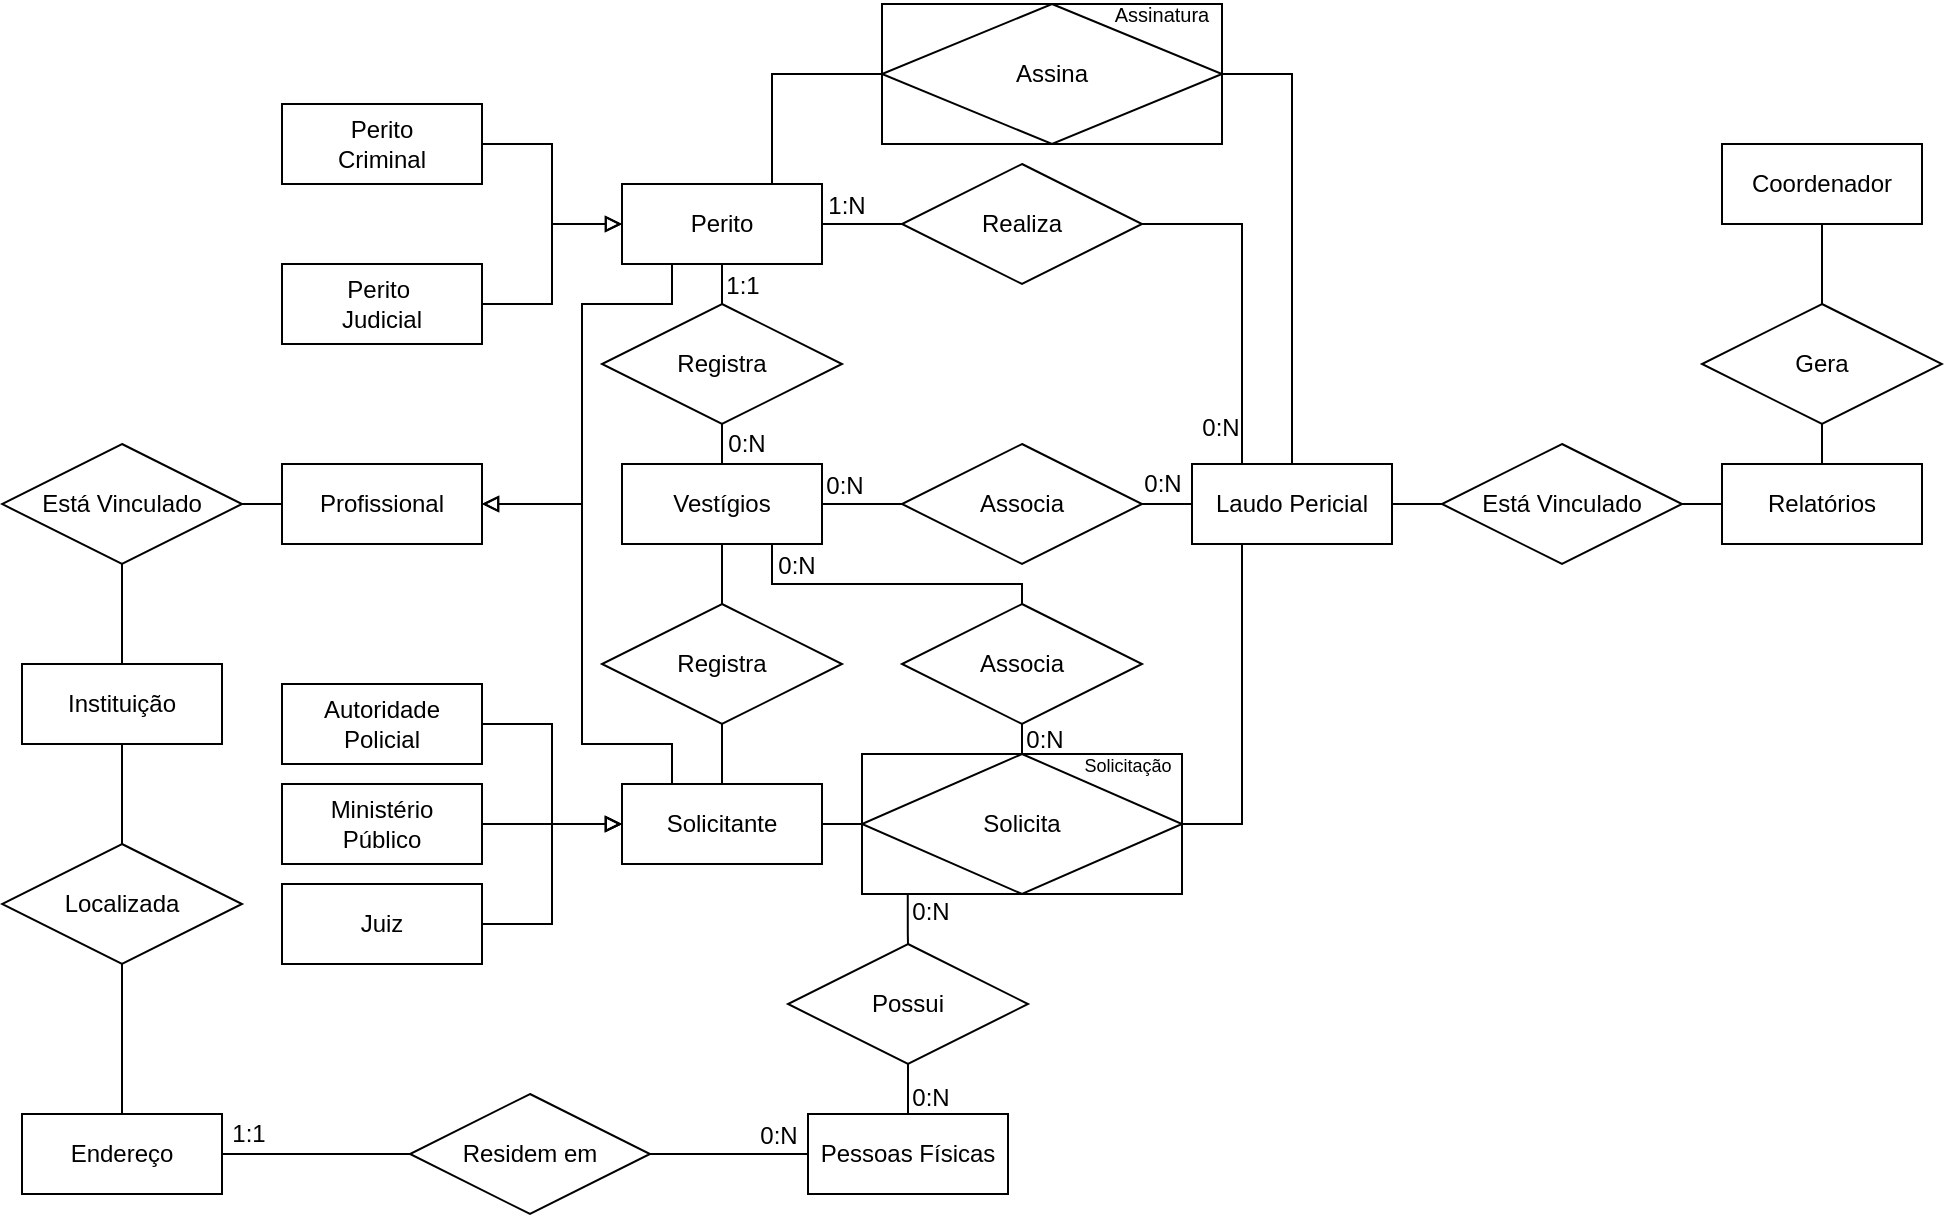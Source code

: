 <mxfile version="22.0.8" type="github">
  <diagram name="Página-1" id="FTqy1bzZJ99u68QTNEba">
    <mxGraphModel dx="2074" dy="746" grid="1" gridSize="10" guides="1" tooltips="1" connect="1" arrows="1" fold="1" page="1" pageScale="1" pageWidth="827" pageHeight="1169" math="0" shadow="0">
      <root>
        <mxCell id="0" />
        <mxCell id="1" parent="0" />
        <mxCell id="niquVvUIk6OzdKDrAiLH-11" value="" style="edgeStyle=orthogonalEdgeStyle;rounded=0;orthogonalLoop=1;jettySize=auto;html=1;endArrow=none;endFill=0;" edge="1" parent="1" source="niquVvUIk6OzdKDrAiLH-2" target="niquVvUIk6OzdKDrAiLH-10">
          <mxGeometry relative="1" as="geometry" />
        </mxCell>
        <mxCell id="niquVvUIk6OzdKDrAiLH-109" value="1:N" style="edgeLabel;html=1;align=center;verticalAlign=middle;resizable=0;points=[];fontSize=12;fontFamily=Helvetica;fontColor=default;" vertex="1" connectable="0" parent="niquVvUIk6OzdKDrAiLH-11">
          <mxGeometry x="-0.782" relative="1" as="geometry">
            <mxPoint x="7" y="-9" as="offset" />
          </mxGeometry>
        </mxCell>
        <mxCell id="niquVvUIk6OzdKDrAiLH-36" style="edgeStyle=orthogonalEdgeStyle;rounded=0;orthogonalLoop=1;jettySize=auto;html=1;exitX=0.5;exitY=1;exitDx=0;exitDy=0;entryX=0.5;entryY=0;entryDx=0;entryDy=0;fontFamily=Helvetica;fontSize=12;fontColor=default;endArrow=none;endFill=0;" edge="1" parent="1" source="niquVvUIk6OzdKDrAiLH-2" target="niquVvUIk6OzdKDrAiLH-25">
          <mxGeometry relative="1" as="geometry" />
        </mxCell>
        <mxCell id="niquVvUIk6OzdKDrAiLH-122" value="1:1" style="edgeLabel;html=1;align=center;verticalAlign=middle;resizable=0;points=[];fontSize=12;fontFamily=Helvetica;fontColor=default;" vertex="1" connectable="0" parent="niquVvUIk6OzdKDrAiLH-36">
          <mxGeometry x="-0.172" relative="1" as="geometry">
            <mxPoint x="10" y="2" as="offset" />
          </mxGeometry>
        </mxCell>
        <mxCell id="niquVvUIk6OzdKDrAiLH-80" style="edgeStyle=orthogonalEdgeStyle;rounded=0;orthogonalLoop=1;jettySize=auto;html=1;exitX=0.25;exitY=1;exitDx=0;exitDy=0;entryX=1;entryY=0.5;entryDx=0;entryDy=0;fontFamily=Helvetica;fontSize=12;fontColor=default;endArrow=block;endFill=0;" edge="1" parent="1" source="niquVvUIk6OzdKDrAiLH-2" target="niquVvUIk6OzdKDrAiLH-79">
          <mxGeometry relative="1" as="geometry">
            <Array as="points">
              <mxPoint x="425" y="180" />
              <mxPoint x="380" y="180" />
              <mxPoint x="380" y="280" />
            </Array>
          </mxGeometry>
        </mxCell>
        <mxCell id="niquVvUIk6OzdKDrAiLH-101" style="edgeStyle=orthogonalEdgeStyle;rounded=0;orthogonalLoop=1;jettySize=auto;html=1;exitX=0.75;exitY=0;exitDx=0;exitDy=0;entryX=0;entryY=0.5;entryDx=0;entryDy=0;fontFamily=Helvetica;fontSize=12;fontColor=default;endArrow=none;endFill=0;" edge="1" parent="1" source="niquVvUIk6OzdKDrAiLH-2" target="niquVvUIk6OzdKDrAiLH-100">
          <mxGeometry relative="1" as="geometry" />
        </mxCell>
        <mxCell id="niquVvUIk6OzdKDrAiLH-2" value="&lt;div&gt;Perito&lt;/div&gt;" style="whiteSpace=wrap;html=1;align=center;" vertex="1" parent="1">
          <mxGeometry x="400" y="120" width="100" height="40" as="geometry" />
        </mxCell>
        <mxCell id="niquVvUIk6OzdKDrAiLH-5" value="" style="edgeStyle=orthogonalEdgeStyle;rounded=0;orthogonalLoop=1;jettySize=auto;html=1;endArrow=block;endFill=0;" edge="1" parent="1" source="niquVvUIk6OzdKDrAiLH-3" target="niquVvUIk6OzdKDrAiLH-2">
          <mxGeometry relative="1" as="geometry" />
        </mxCell>
        <mxCell id="niquVvUIk6OzdKDrAiLH-3" value="Perito&lt;div&gt;Criminal&lt;/div&gt;" style="whiteSpace=wrap;html=1;align=center;" vertex="1" parent="1">
          <mxGeometry x="230" y="80" width="100" height="40" as="geometry" />
        </mxCell>
        <mxCell id="niquVvUIk6OzdKDrAiLH-6" value="" style="edgeStyle=orthogonalEdgeStyle;rounded=0;orthogonalLoop=1;jettySize=auto;html=1;entryX=0;entryY=0.5;entryDx=0;entryDy=0;endArrow=block;endFill=0;" edge="1" parent="1" source="niquVvUIk6OzdKDrAiLH-4" target="niquVvUIk6OzdKDrAiLH-2">
          <mxGeometry relative="1" as="geometry" />
        </mxCell>
        <mxCell id="niquVvUIk6OzdKDrAiLH-4" value="&lt;div&gt;Perito&amp;nbsp;&lt;/div&gt;&lt;div&gt;Judicial&lt;/div&gt;" style="whiteSpace=wrap;html=1;align=center;" vertex="1" parent="1">
          <mxGeometry x="230" y="160" width="100" height="40" as="geometry" />
        </mxCell>
        <mxCell id="niquVvUIk6OzdKDrAiLH-43" style="edgeStyle=orthogonalEdgeStyle;rounded=0;orthogonalLoop=1;jettySize=auto;html=1;exitX=1;exitY=0.5;exitDx=0;exitDy=0;entryX=0;entryY=0.5;entryDx=0;entryDy=0;fontFamily=Helvetica;fontSize=12;fontColor=default;endArrow=none;endFill=0;" edge="1" parent="1" source="niquVvUIk6OzdKDrAiLH-8" target="niquVvUIk6OzdKDrAiLH-39">
          <mxGeometry relative="1" as="geometry" />
        </mxCell>
        <mxCell id="niquVvUIk6OzdKDrAiLH-81" style="edgeStyle=orthogonalEdgeStyle;rounded=0;orthogonalLoop=1;jettySize=auto;html=1;exitX=0.25;exitY=0;exitDx=0;exitDy=0;entryX=1;entryY=0.5;entryDx=0;entryDy=0;fontFamily=Helvetica;fontSize=12;fontColor=default;endArrow=block;endFill=0;" edge="1" parent="1" source="niquVvUIk6OzdKDrAiLH-8" target="niquVvUIk6OzdKDrAiLH-79">
          <mxGeometry relative="1" as="geometry">
            <Array as="points">
              <mxPoint x="425" y="400" />
              <mxPoint x="380" y="400" />
              <mxPoint x="380" y="280" />
            </Array>
          </mxGeometry>
        </mxCell>
        <mxCell id="niquVvUIk6OzdKDrAiLH-8" value="&lt;div&gt;Solicitante&lt;/div&gt;" style="whiteSpace=wrap;html=1;align=center;" vertex="1" parent="1">
          <mxGeometry x="400" y="420" width="100" height="40" as="geometry" />
        </mxCell>
        <mxCell id="niquVvUIk6OzdKDrAiLH-20" value="" style="edgeStyle=orthogonalEdgeStyle;rounded=0;orthogonalLoop=1;jettySize=auto;html=1;endArrow=none;endFill=0;exitX=1;exitY=0.5;exitDx=0;exitDy=0;entryX=0.25;entryY=0;entryDx=0;entryDy=0;" edge="1" parent="1" source="niquVvUIk6OzdKDrAiLH-10" target="niquVvUIk6OzdKDrAiLH-19">
          <mxGeometry relative="1" as="geometry" />
        </mxCell>
        <mxCell id="niquVvUIk6OzdKDrAiLH-108" value="0:N" style="edgeLabel;html=1;align=center;verticalAlign=middle;resizable=0;points=[];fontSize=12;fontFamily=Helvetica;fontColor=default;" vertex="1" connectable="0" parent="niquVvUIk6OzdKDrAiLH-20">
          <mxGeometry x="0.892" y="-1" relative="1" as="geometry">
            <mxPoint x="-10" y="-9" as="offset" />
          </mxGeometry>
        </mxCell>
        <mxCell id="niquVvUIk6OzdKDrAiLH-10" value="Realiza" style="shape=rhombus;perimeter=rhombusPerimeter;whiteSpace=wrap;html=1;align=center;" vertex="1" parent="1">
          <mxGeometry x="540" y="110" width="120" height="60" as="geometry" />
        </mxCell>
        <mxCell id="niquVvUIk6OzdKDrAiLH-18" style="edgeStyle=orthogonalEdgeStyle;rounded=0;orthogonalLoop=1;jettySize=auto;html=1;exitX=1;exitY=0.5;exitDx=0;exitDy=0;entryX=0;entryY=0.5;entryDx=0;entryDy=0;endArrow=block;endFill=0;" edge="1" parent="1" source="niquVvUIk6OzdKDrAiLH-12" target="niquVvUIk6OzdKDrAiLH-8">
          <mxGeometry relative="1" as="geometry" />
        </mxCell>
        <mxCell id="niquVvUIk6OzdKDrAiLH-12" value="Autoridade&lt;br&gt;&lt;div&gt;Policial&lt;/div&gt;" style="whiteSpace=wrap;html=1;align=center;" vertex="1" parent="1">
          <mxGeometry x="230" y="370" width="100" height="40" as="geometry" />
        </mxCell>
        <mxCell id="niquVvUIk6OzdKDrAiLH-17" style="edgeStyle=orthogonalEdgeStyle;rounded=0;orthogonalLoop=1;jettySize=auto;html=1;exitX=1;exitY=0.5;exitDx=0;exitDy=0;endArrow=block;endFill=0;entryX=0;entryY=0.5;entryDx=0;entryDy=0;" edge="1" parent="1" source="niquVvUIk6OzdKDrAiLH-13" target="niquVvUIk6OzdKDrAiLH-8">
          <mxGeometry relative="1" as="geometry">
            <mxPoint x="400" y="440" as="targetPoint" />
          </mxGeometry>
        </mxCell>
        <mxCell id="niquVvUIk6OzdKDrAiLH-13" value="&lt;div&gt;Ministério&lt;/div&gt;&lt;div&gt;Público&lt;br&gt;&lt;/div&gt;" style="whiteSpace=wrap;html=1;align=center;" vertex="1" parent="1">
          <mxGeometry x="230" y="420" width="100" height="40" as="geometry" />
        </mxCell>
        <mxCell id="niquVvUIk6OzdKDrAiLH-16" style="edgeStyle=orthogonalEdgeStyle;rounded=0;orthogonalLoop=1;jettySize=auto;html=1;exitX=1;exitY=0.5;exitDx=0;exitDy=0;entryX=0;entryY=0.5;entryDx=0;entryDy=0;endArrow=block;endFill=0;" edge="1" parent="1" source="niquVvUIk6OzdKDrAiLH-14" target="niquVvUIk6OzdKDrAiLH-8">
          <mxGeometry relative="1" as="geometry" />
        </mxCell>
        <mxCell id="niquVvUIk6OzdKDrAiLH-14" value="Juiz" style="whiteSpace=wrap;html=1;align=center;" vertex="1" parent="1">
          <mxGeometry x="230" y="470" width="100" height="40" as="geometry" />
        </mxCell>
        <mxCell id="niquVvUIk6OzdKDrAiLH-60" value="" style="edgeStyle=orthogonalEdgeStyle;rounded=0;orthogonalLoop=1;jettySize=auto;html=1;fontFamily=Helvetica;fontSize=12;fontColor=default;endArrow=none;endFill=0;" edge="1" parent="1" source="niquVvUIk6OzdKDrAiLH-19" target="niquVvUIk6OzdKDrAiLH-58">
          <mxGeometry relative="1" as="geometry" />
        </mxCell>
        <mxCell id="niquVvUIk6OzdKDrAiLH-115" value="0:N" style="edgeLabel;html=1;align=center;verticalAlign=middle;resizable=0;points=[];fontSize=12;fontFamily=Helvetica;fontColor=default;" vertex="1" connectable="0" parent="niquVvUIk6OzdKDrAiLH-60">
          <mxGeometry x="0.531" y="-1" relative="1" as="geometry">
            <mxPoint x="-3" y="-9" as="offset" />
          </mxGeometry>
        </mxCell>
        <mxCell id="niquVvUIk6OzdKDrAiLH-19" value="Laudo Pericial" style="whiteSpace=wrap;html=1;align=center;glass=0;" vertex="1" parent="1">
          <mxGeometry x="685" y="260" width="100" height="40" as="geometry" />
        </mxCell>
        <mxCell id="niquVvUIk6OzdKDrAiLH-37" style="edgeStyle=orthogonalEdgeStyle;rounded=0;orthogonalLoop=1;jettySize=auto;html=1;exitX=0.5;exitY=1;exitDx=0;exitDy=0;entryX=0.5;entryY=0;entryDx=0;entryDy=0;fontFamily=Helvetica;fontSize=12;fontColor=default;endArrow=none;endFill=0;" edge="1" parent="1" source="niquVvUIk6OzdKDrAiLH-23" target="niquVvUIk6OzdKDrAiLH-8">
          <mxGeometry relative="1" as="geometry" />
        </mxCell>
        <mxCell id="niquVvUIk6OzdKDrAiLH-46" value="" style="edgeStyle=orthogonalEdgeStyle;rounded=0;orthogonalLoop=1;jettySize=auto;html=1;fontFamily=Helvetica;fontSize=12;fontColor=default;endArrow=none;endFill=0;" edge="1" parent="1" source="niquVvUIk6OzdKDrAiLH-23" target="niquVvUIk6OzdKDrAiLH-44">
          <mxGeometry relative="1" as="geometry" />
        </mxCell>
        <mxCell id="niquVvUIk6OzdKDrAiLH-23" value="Registra" style="shape=rhombus;perimeter=rhombusPerimeter;whiteSpace=wrap;html=1;align=center;strokeColor=default;verticalAlign=middle;fontFamily=Helvetica;fontSize=12;fontColor=default;fillColor=default;" vertex="1" parent="1">
          <mxGeometry x="390" y="330" width="120" height="60" as="geometry" />
        </mxCell>
        <mxCell id="niquVvUIk6OzdKDrAiLH-45" value="" style="edgeStyle=orthogonalEdgeStyle;rounded=0;orthogonalLoop=1;jettySize=auto;html=1;fontFamily=Helvetica;fontSize=12;fontColor=default;endArrow=none;endFill=0;" edge="1" parent="1" source="niquVvUIk6OzdKDrAiLH-25" target="niquVvUIk6OzdKDrAiLH-44">
          <mxGeometry relative="1" as="geometry" />
        </mxCell>
        <mxCell id="niquVvUIk6OzdKDrAiLH-121" value="0:N" style="edgeLabel;html=1;align=center;verticalAlign=middle;resizable=0;points=[];fontSize=12;fontFamily=Helvetica;fontColor=default;" vertex="1" connectable="0" parent="niquVvUIk6OzdKDrAiLH-45">
          <mxGeometry x="0.656" y="-2" relative="1" as="geometry">
            <mxPoint x="14" as="offset" />
          </mxGeometry>
        </mxCell>
        <mxCell id="niquVvUIk6OzdKDrAiLH-25" value="Registra" style="shape=rhombus;perimeter=rhombusPerimeter;whiteSpace=wrap;html=1;align=center;strokeColor=default;verticalAlign=middle;fontFamily=Helvetica;fontSize=12;fontColor=default;fillColor=default;" vertex="1" parent="1">
          <mxGeometry x="390" y="180" width="120" height="60" as="geometry" />
        </mxCell>
        <mxCell id="niquVvUIk6OzdKDrAiLH-42" style="edgeStyle=orthogonalEdgeStyle;rounded=0;orthogonalLoop=1;jettySize=auto;html=1;exitX=1;exitY=0.5;exitDx=0;exitDy=0;entryX=0.25;entryY=1;entryDx=0;entryDy=0;fontFamily=Helvetica;fontSize=12;fontColor=default;endArrow=none;endFill=0;" edge="1" parent="1" source="niquVvUIk6OzdKDrAiLH-39" target="niquVvUIk6OzdKDrAiLH-19">
          <mxGeometry relative="1" as="geometry">
            <Array as="points">
              <mxPoint x="710" y="440" />
            </Array>
          </mxGeometry>
        </mxCell>
        <mxCell id="niquVvUIk6OzdKDrAiLH-49" value="" style="edgeStyle=orthogonalEdgeStyle;rounded=0;orthogonalLoop=1;jettySize=auto;html=1;fontFamily=Helvetica;fontSize=12;fontColor=default;endArrow=none;endFill=0;exitX=0.143;exitY=1;exitDx=0;exitDy=0;exitPerimeter=0;" edge="1" parent="1" source="niquVvUIk6OzdKDrAiLH-39" target="niquVvUIk6OzdKDrAiLH-47">
          <mxGeometry relative="1" as="geometry" />
        </mxCell>
        <mxCell id="niquVvUIk6OzdKDrAiLH-114" value="0:N" style="edgeLabel;html=1;align=center;verticalAlign=middle;resizable=0;points=[];fontSize=12;fontFamily=Helvetica;fontColor=default;" vertex="1" connectable="0" parent="niquVvUIk6OzdKDrAiLH-49">
          <mxGeometry x="-0.431" relative="1" as="geometry">
            <mxPoint x="11" y="2" as="offset" />
          </mxGeometry>
        </mxCell>
        <mxCell id="niquVvUIk6OzdKDrAiLH-56" style="edgeStyle=orthogonalEdgeStyle;rounded=0;orthogonalLoop=1;jettySize=auto;html=1;exitX=0.5;exitY=0;exitDx=0;exitDy=0;entryX=0.5;entryY=1;entryDx=0;entryDy=0;fontFamily=Helvetica;fontSize=12;fontColor=default;endArrow=none;endFill=0;" edge="1" parent="1" source="niquVvUIk6OzdKDrAiLH-39" target="niquVvUIk6OzdKDrAiLH-55">
          <mxGeometry relative="1" as="geometry" />
        </mxCell>
        <mxCell id="niquVvUIk6OzdKDrAiLH-119" value="&lt;div&gt;0:N&lt;/div&gt;" style="edgeLabel;html=1;align=center;verticalAlign=middle;resizable=0;points=[];fontSize=12;fontFamily=Helvetica;fontColor=default;" vertex="1" connectable="0" parent="niquVvUIk6OzdKDrAiLH-56">
          <mxGeometry x="-0.244" relative="1" as="geometry">
            <mxPoint x="11" y="-2" as="offset" />
          </mxGeometry>
        </mxCell>
        <mxCell id="niquVvUIk6OzdKDrAiLH-39" value="Solicita" style="shape=associativeEntity;whiteSpace=wrap;html=1;align=center;strokeColor=default;verticalAlign=middle;fontFamily=Helvetica;fontSize=12;fontColor=default;fillColor=default;" vertex="1" parent="1">
          <mxGeometry x="520" y="405" width="160" height="70" as="geometry" />
        </mxCell>
        <mxCell id="niquVvUIk6OzdKDrAiLH-44" value="Vestígios" style="whiteSpace=wrap;html=1;align=center;glass=0;" vertex="1" parent="1">
          <mxGeometry x="400" y="260" width="100" height="40" as="geometry" />
        </mxCell>
        <mxCell id="niquVvUIk6OzdKDrAiLH-47" value="Possui" style="shape=rhombus;perimeter=rhombusPerimeter;whiteSpace=wrap;html=1;align=center;strokeColor=default;verticalAlign=middle;fontFamily=Helvetica;fontSize=12;fontColor=default;fillColor=default;" vertex="1" parent="1">
          <mxGeometry x="483" y="500" width="120" height="60" as="geometry" />
        </mxCell>
        <mxCell id="niquVvUIk6OzdKDrAiLH-50" style="edgeStyle=orthogonalEdgeStyle;rounded=0;orthogonalLoop=1;jettySize=auto;html=1;exitX=0.5;exitY=0;exitDx=0;exitDy=0;entryX=0.5;entryY=1;entryDx=0;entryDy=0;fontFamily=Helvetica;fontSize=12;fontColor=default;endArrow=none;endFill=0;" edge="1" parent="1" source="niquVvUIk6OzdKDrAiLH-48" target="niquVvUIk6OzdKDrAiLH-47">
          <mxGeometry relative="1" as="geometry" />
        </mxCell>
        <mxCell id="niquVvUIk6OzdKDrAiLH-113" value="0:N" style="edgeLabel;html=1;align=center;verticalAlign=middle;resizable=0;points=[];fontSize=12;fontFamily=Helvetica;fontColor=default;" vertex="1" connectable="0" parent="niquVvUIk6OzdKDrAiLH-50">
          <mxGeometry x="0.011" relative="1" as="geometry">
            <mxPoint x="11" y="4" as="offset" />
          </mxGeometry>
        </mxCell>
        <mxCell id="niquVvUIk6OzdKDrAiLH-52" style="edgeStyle=orthogonalEdgeStyle;rounded=0;orthogonalLoop=1;jettySize=auto;html=1;exitX=0;exitY=0.5;exitDx=0;exitDy=0;entryX=1;entryY=0.5;entryDx=0;entryDy=0;fontFamily=Helvetica;fontSize=12;fontColor=default;endArrow=none;endFill=0;" edge="1" parent="1" source="niquVvUIk6OzdKDrAiLH-48" target="niquVvUIk6OzdKDrAiLH-51">
          <mxGeometry relative="1" as="geometry" />
        </mxCell>
        <mxCell id="niquVvUIk6OzdKDrAiLH-107" value="0:N" style="edgeLabel;html=1;align=center;verticalAlign=middle;resizable=0;points=[];fontSize=12;fontFamily=Helvetica;fontColor=default;" vertex="1" connectable="0" parent="niquVvUIk6OzdKDrAiLH-52">
          <mxGeometry x="-0.796" relative="1" as="geometry">
            <mxPoint x="-7" y="-9" as="offset" />
          </mxGeometry>
        </mxCell>
        <mxCell id="niquVvUIk6OzdKDrAiLH-48" value="Pessoas Físicas" style="whiteSpace=wrap;html=1;align=center;glass=0;" vertex="1" parent="1">
          <mxGeometry x="493" y="585" width="100" height="40" as="geometry" />
        </mxCell>
        <mxCell id="niquVvUIk6OzdKDrAiLH-54" value="" style="edgeStyle=orthogonalEdgeStyle;rounded=0;orthogonalLoop=1;jettySize=auto;html=1;fontFamily=Helvetica;fontSize=12;fontColor=default;endArrow=none;endFill=0;" edge="1" parent="1" source="niquVvUIk6OzdKDrAiLH-51" target="niquVvUIk6OzdKDrAiLH-53">
          <mxGeometry relative="1" as="geometry" />
        </mxCell>
        <mxCell id="niquVvUIk6OzdKDrAiLH-106" value="1:1" style="edgeLabel;html=1;align=center;verticalAlign=middle;resizable=0;points=[];fontSize=12;fontFamily=Helvetica;fontColor=default;" vertex="1" connectable="0" parent="niquVvUIk6OzdKDrAiLH-54">
          <mxGeometry x="0.744" y="1" relative="1" as="geometry">
            <mxPoint x="1" y="-11" as="offset" />
          </mxGeometry>
        </mxCell>
        <mxCell id="niquVvUIk6OzdKDrAiLH-51" value="Residem em" style="shape=rhombus;perimeter=rhombusPerimeter;whiteSpace=wrap;html=1;align=center;strokeColor=default;verticalAlign=middle;fontFamily=Helvetica;fontSize=12;fontColor=default;fillColor=default;" vertex="1" parent="1">
          <mxGeometry x="294" y="575" width="120" height="60" as="geometry" />
        </mxCell>
        <mxCell id="niquVvUIk6OzdKDrAiLH-53" value="Endereço" style="whiteSpace=wrap;html=1;align=center;" vertex="1" parent="1">
          <mxGeometry x="100" y="585" width="100" height="40" as="geometry" />
        </mxCell>
        <mxCell id="niquVvUIk6OzdKDrAiLH-57" style="edgeStyle=orthogonalEdgeStyle;rounded=0;orthogonalLoop=1;jettySize=auto;html=1;exitX=0.5;exitY=0;exitDx=0;exitDy=0;entryX=0.75;entryY=1;entryDx=0;entryDy=0;fontFamily=Helvetica;fontSize=12;fontColor=default;endArrow=none;endFill=0;" edge="1" parent="1" source="niquVvUIk6OzdKDrAiLH-55" target="niquVvUIk6OzdKDrAiLH-44">
          <mxGeometry relative="1" as="geometry">
            <Array as="points">
              <mxPoint x="600" y="320" />
              <mxPoint x="475" y="320" />
            </Array>
          </mxGeometry>
        </mxCell>
        <mxCell id="niquVvUIk6OzdKDrAiLH-120" value="&lt;div&gt;0:N&lt;/div&gt;" style="edgeLabel;html=1;align=center;verticalAlign=middle;resizable=0;points=[];fontSize=12;fontFamily=Helvetica;fontColor=default;" vertex="1" connectable="0" parent="niquVvUIk6OzdKDrAiLH-57">
          <mxGeometry x="0.535" y="-1" relative="1" as="geometry">
            <mxPoint x="-4" y="-8" as="offset" />
          </mxGeometry>
        </mxCell>
        <mxCell id="niquVvUIk6OzdKDrAiLH-55" value="Associa" style="shape=rhombus;perimeter=rhombusPerimeter;whiteSpace=wrap;html=1;align=center;strokeColor=default;verticalAlign=middle;fontFamily=Helvetica;fontSize=12;fontColor=default;fillColor=default;" vertex="1" parent="1">
          <mxGeometry x="540" y="330" width="120" height="60" as="geometry" />
        </mxCell>
        <mxCell id="niquVvUIk6OzdKDrAiLH-61" style="edgeStyle=orthogonalEdgeStyle;rounded=0;orthogonalLoop=1;jettySize=auto;html=1;exitX=0;exitY=0.5;exitDx=0;exitDy=0;entryX=1;entryY=0.5;entryDx=0;entryDy=0;fontFamily=Helvetica;fontSize=12;fontColor=default;endArrow=none;endFill=0;" edge="1" parent="1" source="niquVvUIk6OzdKDrAiLH-58" target="niquVvUIk6OzdKDrAiLH-44">
          <mxGeometry relative="1" as="geometry" />
        </mxCell>
        <mxCell id="niquVvUIk6OzdKDrAiLH-110" value="0:N" style="edgeLabel;html=1;align=center;verticalAlign=middle;resizable=0;points=[];fontSize=12;fontFamily=Helvetica;fontColor=default;" vertex="1" connectable="0" parent="niquVvUIk6OzdKDrAiLH-61">
          <mxGeometry x="0.744" y="-1" relative="1" as="geometry">
            <mxPoint x="6" y="-8" as="offset" />
          </mxGeometry>
        </mxCell>
        <mxCell id="niquVvUIk6OzdKDrAiLH-58" value="Associa" style="shape=rhombus;perimeter=rhombusPerimeter;whiteSpace=wrap;html=1;align=center;strokeColor=default;verticalAlign=middle;fontFamily=Helvetica;fontSize=12;fontColor=default;fillColor=default;" vertex="1" parent="1">
          <mxGeometry x="540" y="250" width="120" height="60" as="geometry" />
        </mxCell>
        <mxCell id="niquVvUIk6OzdKDrAiLH-76" value="" style="edgeStyle=orthogonalEdgeStyle;rounded=0;orthogonalLoop=1;jettySize=auto;html=1;fontFamily=Helvetica;fontSize=12;fontColor=default;endArrow=none;endFill=0;" edge="1" parent="1" source="niquVvUIk6OzdKDrAiLH-66" target="niquVvUIk6OzdKDrAiLH-74">
          <mxGeometry relative="1" as="geometry" />
        </mxCell>
        <mxCell id="niquVvUIk6OzdKDrAiLH-66" value="&lt;div&gt;Coordenador&lt;/div&gt;" style="whiteSpace=wrap;html=1;align=center;glass=0;" vertex="1" parent="1">
          <mxGeometry x="950" y="100" width="100" height="40" as="geometry" />
        </mxCell>
        <mxCell id="niquVvUIk6OzdKDrAiLH-73" value="&lt;font style=&quot;font-size: 9px;&quot;&gt;Solicitação&lt;/font&gt;" style="text;strokeColor=none;align=center;fillColor=none;html=1;verticalAlign=middle;whiteSpace=wrap;rounded=0;fontSize=12;fontFamily=Helvetica;fontColor=default;" vertex="1" parent="1">
          <mxGeometry x="630" y="405" width="46" height="10" as="geometry" />
        </mxCell>
        <mxCell id="niquVvUIk6OzdKDrAiLH-77" value="" style="edgeStyle=orthogonalEdgeStyle;rounded=0;orthogonalLoop=1;jettySize=auto;html=1;fontFamily=Helvetica;fontSize=12;fontColor=default;endArrow=none;endFill=0;" edge="1" parent="1" source="niquVvUIk6OzdKDrAiLH-74" target="niquVvUIk6OzdKDrAiLH-75">
          <mxGeometry relative="1" as="geometry" />
        </mxCell>
        <mxCell id="niquVvUIk6OzdKDrAiLH-74" value="Gera" style="shape=rhombus;perimeter=rhombusPerimeter;whiteSpace=wrap;html=1;align=center;strokeColor=default;verticalAlign=middle;fontFamily=Helvetica;fontSize=12;fontColor=default;fillColor=default;" vertex="1" parent="1">
          <mxGeometry x="940" y="180" width="120" height="60" as="geometry" />
        </mxCell>
        <mxCell id="niquVvUIk6OzdKDrAiLH-118" value="" style="edgeStyle=orthogonalEdgeStyle;rounded=0;orthogonalLoop=1;jettySize=auto;html=1;fontFamily=Helvetica;fontSize=12;fontColor=default;endArrow=none;endFill=0;" edge="1" parent="1" source="niquVvUIk6OzdKDrAiLH-75" target="niquVvUIk6OzdKDrAiLH-116">
          <mxGeometry relative="1" as="geometry" />
        </mxCell>
        <mxCell id="niquVvUIk6OzdKDrAiLH-75" value="Relatórios" style="whiteSpace=wrap;html=1;align=center;glass=0;" vertex="1" parent="1">
          <mxGeometry x="950" y="260" width="100" height="40" as="geometry" />
        </mxCell>
        <mxCell id="niquVvUIk6OzdKDrAiLH-84" style="edgeStyle=orthogonalEdgeStyle;rounded=0;orthogonalLoop=1;jettySize=auto;html=1;exitX=0;exitY=0.5;exitDx=0;exitDy=0;entryX=1;entryY=0.5;entryDx=0;entryDy=0;fontFamily=Helvetica;fontSize=12;fontColor=default;endArrow=none;endFill=0;" edge="1" parent="1" source="niquVvUIk6OzdKDrAiLH-79" target="niquVvUIk6OzdKDrAiLH-83">
          <mxGeometry relative="1" as="geometry" />
        </mxCell>
        <mxCell id="niquVvUIk6OzdKDrAiLH-79" value="Profissional" style="whiteSpace=wrap;html=1;align=center;" vertex="1" parent="1">
          <mxGeometry x="230" y="260" width="100" height="40" as="geometry" />
        </mxCell>
        <mxCell id="niquVvUIk6OzdKDrAiLH-95" value="" style="edgeStyle=orthogonalEdgeStyle;rounded=0;orthogonalLoop=1;jettySize=auto;html=1;fontFamily=Helvetica;fontSize=12;fontColor=default;endArrow=none;endFill=0;" edge="1" parent="1" source="niquVvUIk6OzdKDrAiLH-82" target="niquVvUIk6OzdKDrAiLH-94">
          <mxGeometry relative="1" as="geometry" />
        </mxCell>
        <mxCell id="niquVvUIk6OzdKDrAiLH-82" value="Instituição" style="whiteSpace=wrap;html=1;align=center;" vertex="1" parent="1">
          <mxGeometry x="100" y="360" width="100" height="40" as="geometry" />
        </mxCell>
        <mxCell id="niquVvUIk6OzdKDrAiLH-93" value="" style="edgeStyle=orthogonalEdgeStyle;rounded=0;orthogonalLoop=1;jettySize=auto;html=1;fontFamily=Helvetica;fontSize=12;fontColor=default;endArrow=none;endFill=0;" edge="1" parent="1" source="niquVvUIk6OzdKDrAiLH-83" target="niquVvUIk6OzdKDrAiLH-82">
          <mxGeometry relative="1" as="geometry" />
        </mxCell>
        <mxCell id="niquVvUIk6OzdKDrAiLH-83" value="Está Vinculado" style="shape=rhombus;perimeter=rhombusPerimeter;whiteSpace=wrap;html=1;align=center;strokeColor=default;verticalAlign=middle;fontFamily=Helvetica;fontSize=12;fontColor=default;fillColor=default;" vertex="1" parent="1">
          <mxGeometry x="90" y="250" width="120" height="60" as="geometry" />
        </mxCell>
        <mxCell id="niquVvUIk6OzdKDrAiLH-96" value="" style="edgeStyle=orthogonalEdgeStyle;rounded=0;orthogonalLoop=1;jettySize=auto;html=1;fontFamily=Helvetica;fontSize=12;fontColor=default;endArrow=none;endFill=0;" edge="1" parent="1" source="niquVvUIk6OzdKDrAiLH-94" target="niquVvUIk6OzdKDrAiLH-53">
          <mxGeometry relative="1" as="geometry" />
        </mxCell>
        <mxCell id="niquVvUIk6OzdKDrAiLH-94" value="Localizada" style="shape=rhombus;perimeter=rhombusPerimeter;whiteSpace=wrap;html=1;align=center;strokeColor=default;verticalAlign=middle;fontFamily=Helvetica;fontSize=12;fontColor=default;fillColor=default;" vertex="1" parent="1">
          <mxGeometry x="90" y="450" width="120" height="60" as="geometry" />
        </mxCell>
        <mxCell id="niquVvUIk6OzdKDrAiLH-104" style="edgeStyle=orthogonalEdgeStyle;rounded=0;orthogonalLoop=1;jettySize=auto;html=1;exitX=1;exitY=0.5;exitDx=0;exitDy=0;entryX=0.5;entryY=0;entryDx=0;entryDy=0;fontFamily=Helvetica;fontSize=12;fontColor=default;endArrow=none;endFill=0;" edge="1" parent="1" source="niquVvUIk6OzdKDrAiLH-100" target="niquVvUIk6OzdKDrAiLH-19">
          <mxGeometry relative="1" as="geometry" />
        </mxCell>
        <mxCell id="niquVvUIk6OzdKDrAiLH-100" value="Assina" style="shape=associativeEntity;whiteSpace=wrap;html=1;align=center;strokeColor=default;verticalAlign=middle;fontFamily=Helvetica;fontSize=12;fontColor=default;fillColor=default;" vertex="1" parent="1">
          <mxGeometry x="530" y="30" width="170" height="70" as="geometry" />
        </mxCell>
        <mxCell id="niquVvUIk6OzdKDrAiLH-105" value="&lt;font style=&quot;font-size: 10px;&quot;&gt;Assinatura&lt;/font&gt;" style="text;strokeColor=none;align=center;fillColor=none;html=1;verticalAlign=middle;whiteSpace=wrap;rounded=0;fontSize=12;fontFamily=Helvetica;fontColor=default;" vertex="1" parent="1">
          <mxGeometry x="640" y="30" width="60" height="10" as="geometry" />
        </mxCell>
        <mxCell id="niquVvUIk6OzdKDrAiLH-117" value="" style="edgeStyle=orthogonalEdgeStyle;rounded=0;orthogonalLoop=1;jettySize=auto;html=1;fontFamily=Helvetica;fontSize=12;fontColor=default;endArrow=none;endFill=0;" edge="1" parent="1" source="niquVvUIk6OzdKDrAiLH-116" target="niquVvUIk6OzdKDrAiLH-19">
          <mxGeometry relative="1" as="geometry" />
        </mxCell>
        <mxCell id="niquVvUIk6OzdKDrAiLH-116" value="Está Vinculado" style="shape=rhombus;perimeter=rhombusPerimeter;whiteSpace=wrap;html=1;align=center;strokeColor=default;verticalAlign=middle;fontFamily=Helvetica;fontSize=12;fontColor=default;fillColor=default;" vertex="1" parent="1">
          <mxGeometry x="810" y="250" width="120" height="60" as="geometry" />
        </mxCell>
      </root>
    </mxGraphModel>
  </diagram>
</mxfile>
